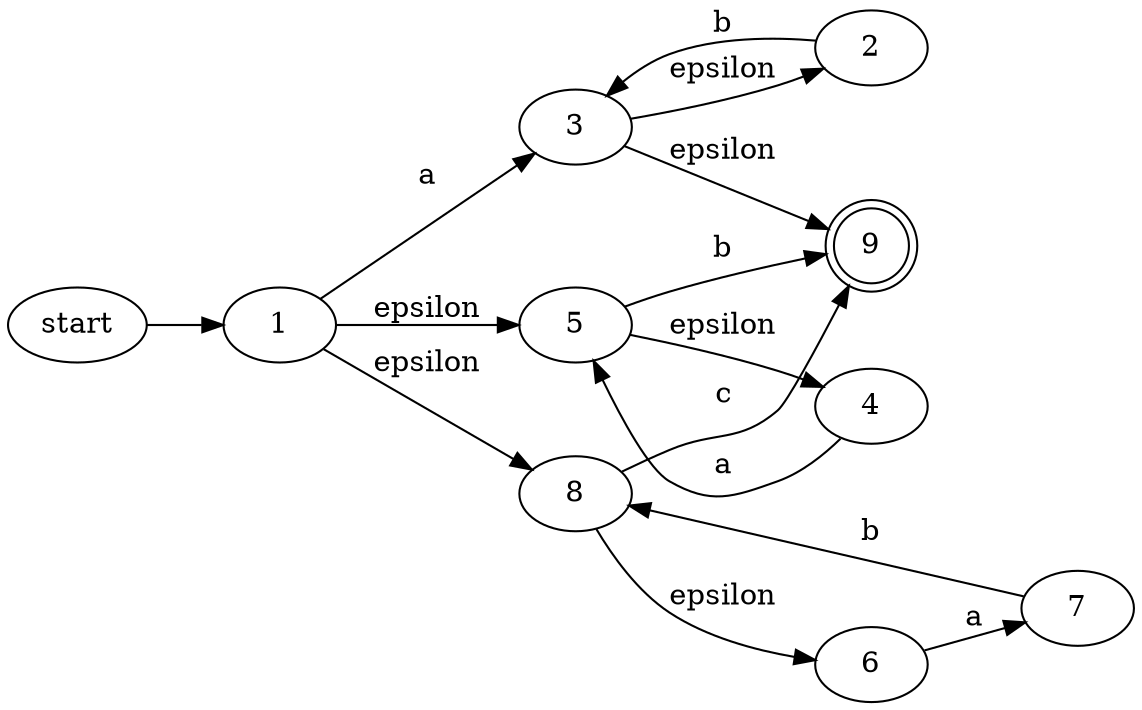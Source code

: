 digraph {
rankdir=LR

1 [label="1"]

start -> 1;

2 [label="2"]
3 [label="3"]
4 [label="4"]
5 [label="5"]
6 [label="6"]
7 [label="7"]
8 [label="8"]
9 [label="9", shape=doublecircle]

1 -> 3 [label="a"]
3 -> 2 [label="\epsilon"]
2 -> 3 [label="b"]
3 -> 9 [label="\epsilon"]
1 -> 5 [label="\epsilon"]
5 -> 4 [label="\epsilon"]
4 -> 5 [label="a"]
5 -> 9 [label="b"]
1 -> 8 [label="\epsilon"]
8 -> 6 [label="\epsilon"]
6 -> 7 [label="a"]
7 -> 8 [label="b"]
8 -> 9 [label="c"]
}
